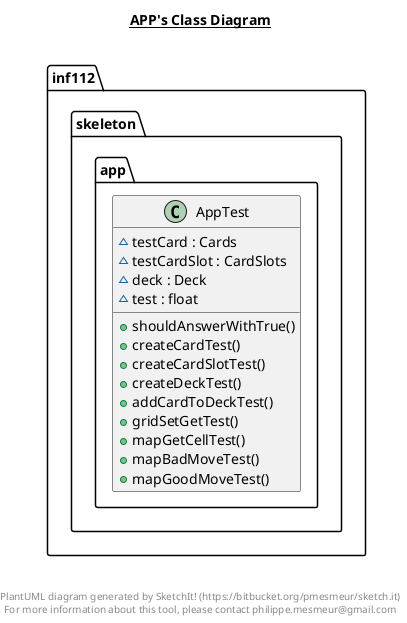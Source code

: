 @startuml

title __APP's Class Diagram__\n

  package inf112.skeleton.app {
    class AppTest {
        ~ testCard : Cards
        ~ testCardSlot : CardSlots
        ~ deck : Deck
        ~ test : float
        + shouldAnswerWithTrue()
        + createCardTest()
        + createCardSlotTest()
        + createDeckTest()
        + addCardToDeckTest()
        + gridSetGetTest()
        + mapGetCellTest()
        + mapBadMoveTest()
        + mapGoodMoveTest()
    }
  }
  



right footer


PlantUML diagram generated by SketchIt! (https://bitbucket.org/pmesmeur/sketch.it)
For more information about this tool, please contact philippe.mesmeur@gmail.com
endfooter

@enduml
